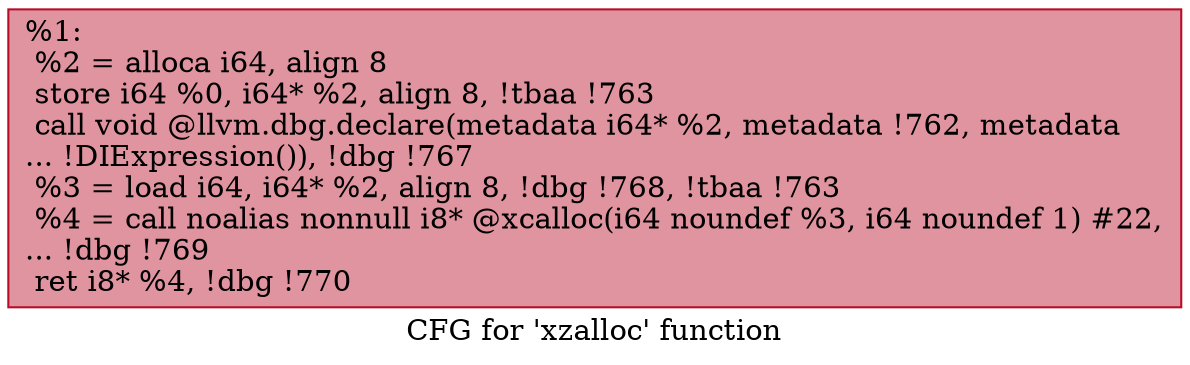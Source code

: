 digraph "CFG for 'xzalloc' function" {
	label="CFG for 'xzalloc' function";

	Node0x21b36a0 [shape=record,color="#b70d28ff", style=filled, fillcolor="#b70d2870",label="{%1:\l  %2 = alloca i64, align 8\l  store i64 %0, i64* %2, align 8, !tbaa !763\l  call void @llvm.dbg.declare(metadata i64* %2, metadata !762, metadata\l... !DIExpression()), !dbg !767\l  %3 = load i64, i64* %2, align 8, !dbg !768, !tbaa !763\l  %4 = call noalias nonnull i8* @xcalloc(i64 noundef %3, i64 noundef 1) #22,\l... !dbg !769\l  ret i8* %4, !dbg !770\l}"];
}
